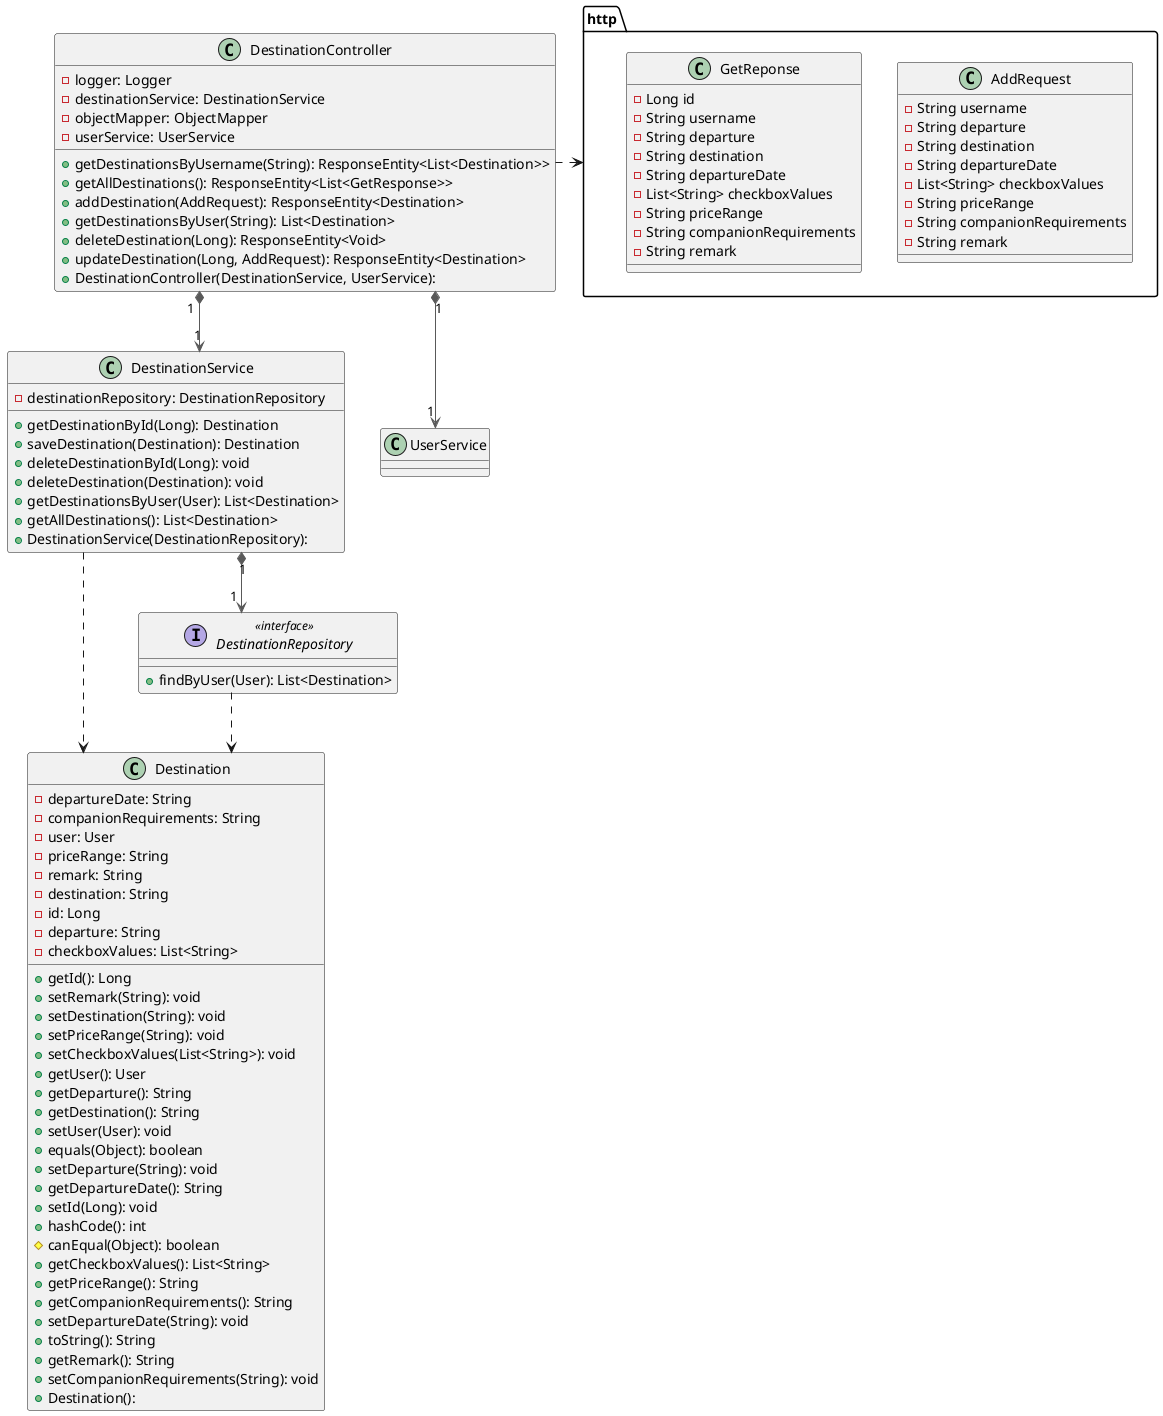 @startuml

'!theme plain
top to bottom direction
skinparam linetype ortho

class Destination {
  - departureDate: String
  - companionRequirements: String
  - user: User
  - priceRange: String
  - remark: String
  - destination: String
  - id: Long
  - departure: String
  - checkboxValues: List<String>
  + getId(): Long
  + setRemark(String): void
  + setDestination(String): void
  + setPriceRange(String): void
  + setCheckboxValues(List<String>): void
  + getUser(): User
  + getDeparture(): String
  + getDestination(): String
  + setUser(User): void
  + equals(Object): boolean
  + setDeparture(String): void
  + getDepartureDate(): String
  + setId(Long): void
  + hashCode(): int
  # canEqual(Object): boolean
  + getCheckboxValues(): List<String>
  + getPriceRange(): String
  + getCompanionRequirements(): String
  + setDepartureDate(String): void
  + toString(): String
  + getRemark(): String
  + setCompanionRequirements(String): void
  + Destination(): 
}
class DestinationController {
  - logger: Logger
  - destinationService: DestinationService
  - objectMapper: ObjectMapper
  - userService: UserService
  + getDestinationsByUsername(String): ResponseEntity<List<Destination>>
  + getAllDestinations(): ResponseEntity<List<GetResponse>>
  + addDestination(AddRequest): ResponseEntity<Destination>
  + getDestinationsByUser(String): List<Destination>
  + deleteDestination(Long): ResponseEntity<Void>
  + updateDestination(Long, AddRequest): ResponseEntity<Destination>
  + DestinationController(DestinationService, UserService): 
}
interface DestinationRepository << interface >> {
  + findByUser(User): List<Destination>
}
class DestinationService {
  - destinationRepository: DestinationRepository
  + getDestinationById(Long): Destination
  + saveDestination(Destination): Destination
  + deleteDestinationById(Long): void
  + deleteDestination(Destination): void
  + getDestinationsByUser(User): List<Destination>
  + getAllDestinations(): List<Destination>
  + DestinationService(DestinationRepository): 
}
class http.AddRequest {
    - String username
    - String departure
    - String destination
    - String departureDate
    - List<String> checkboxValues
    - String priceRange
    - String companionRequirements
    - String remark
}

class http.GetReponse {
    - Long id
    - String username
    - String departure
    - String destination
    - String departureDate
    - List<String> checkboxValues
    - String priceRange
    - String companionRequirements
    - String remark
}

DestinationController .> http
'DestinationController  -[#595959,dashed]->  Destination
DestinationController "1" *-[#595959,plain]-> "1" DestinationService
DestinationController "1" *-[#595959,plain]-> "1" UserService
DestinationService    "1" *-[#595959,plain]-> "1" DestinationRepository
DestinationService ..> Destination
DestinationRepository ..> Destination
@enduml
